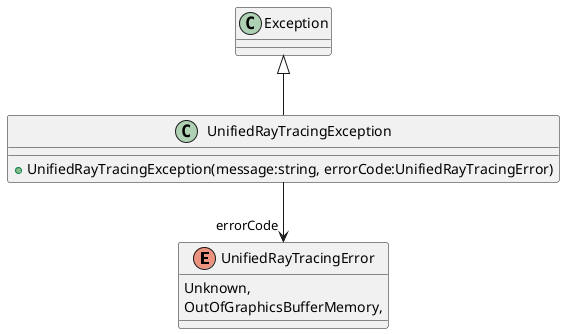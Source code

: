 @startuml
enum UnifiedRayTracingError {
    Unknown,
    OutOfGraphicsBufferMemory,
}
class UnifiedRayTracingException {
    + UnifiedRayTracingException(message:string, errorCode:UnifiedRayTracingError)
}
Exception <|-- UnifiedRayTracingException
UnifiedRayTracingException --> "errorCode" UnifiedRayTracingError
@enduml
